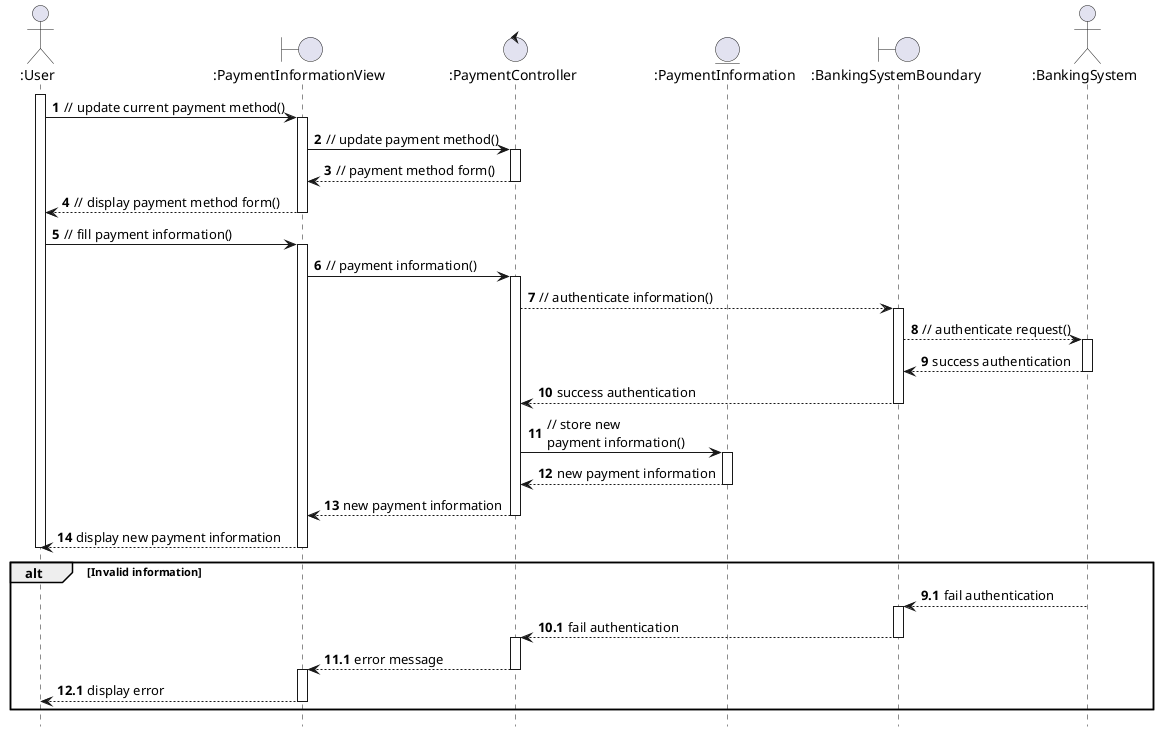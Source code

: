 @startuml
hide footbox

autonumber

actor ":User" as User
boundary ":PaymentInformationView" as PaymentInformationView
control ":PaymentController" as PaymentController
entity ":PaymentInformation" as PaymentInformation
boundary ":BankingSystemBoundary" as BankingSystemBoundary
actor ":BankingSystem" as BankingSystem

activate User
  User -> PaymentInformationView : // update current payment method()
  activate PaymentInformationView
    PaymentInformationView -> PaymentController : // update payment method()
    activate PaymentController
      PaymentController --> PaymentInformationView: // payment method form()
    deactivate PaymentController
    PaymentInformationView --> User: // display payment method form()
  deactivate PaymentInformationView
  User -> PaymentInformationView: // fill payment information()
  activate PaymentInformationView
    PaymentInformationView -> PaymentController: // payment information()
    activate PaymentController
      PaymentController --> BankingSystemBoundary: // authenticate information()
      activate BankingSystemBoundary
        BankingSystemBoundary --> BankingSystem: // authenticate request()
        activate BankingSystem
          BankingSystem --> BankingSystemBoundary: success authentication
        deactivate BankingSystem
        BankingSystemBoundary --> PaymentController: success authentication
      deactivate BankingSystemBoundary
      PaymentController -> PaymentInformation: // store new \npayment information()
      activate PaymentInformation
        PaymentInformation --> PaymentController: new payment information
      deactivate PaymentInformation
      PaymentController --> PaymentInformationView: new payment information
    deactivate PaymentController
    PaymentInformationView --> User: display new payment information
  deactivate PaymentInformationView
deactivate User

alt Invalid information
  autonumber 9.1
  BankingSystem --> BankingSystemBoundary: fail authentication
  autonumber inc A
  activate BankingSystemBoundary
    BankingSystemBoundary --> PaymentController: fail authentication
    autonumber inc A
  deactivate BankingSystemBoundary
  activate PaymentController
    PaymentController --> PaymentInformationView: error message
    autonumber inc A
  deactivate PaymentController
  activate PaymentInformationView
    PaymentInformationView --> User: display error
    autonumber inc A
  deactivate PaymentInformationView
end

@enduml